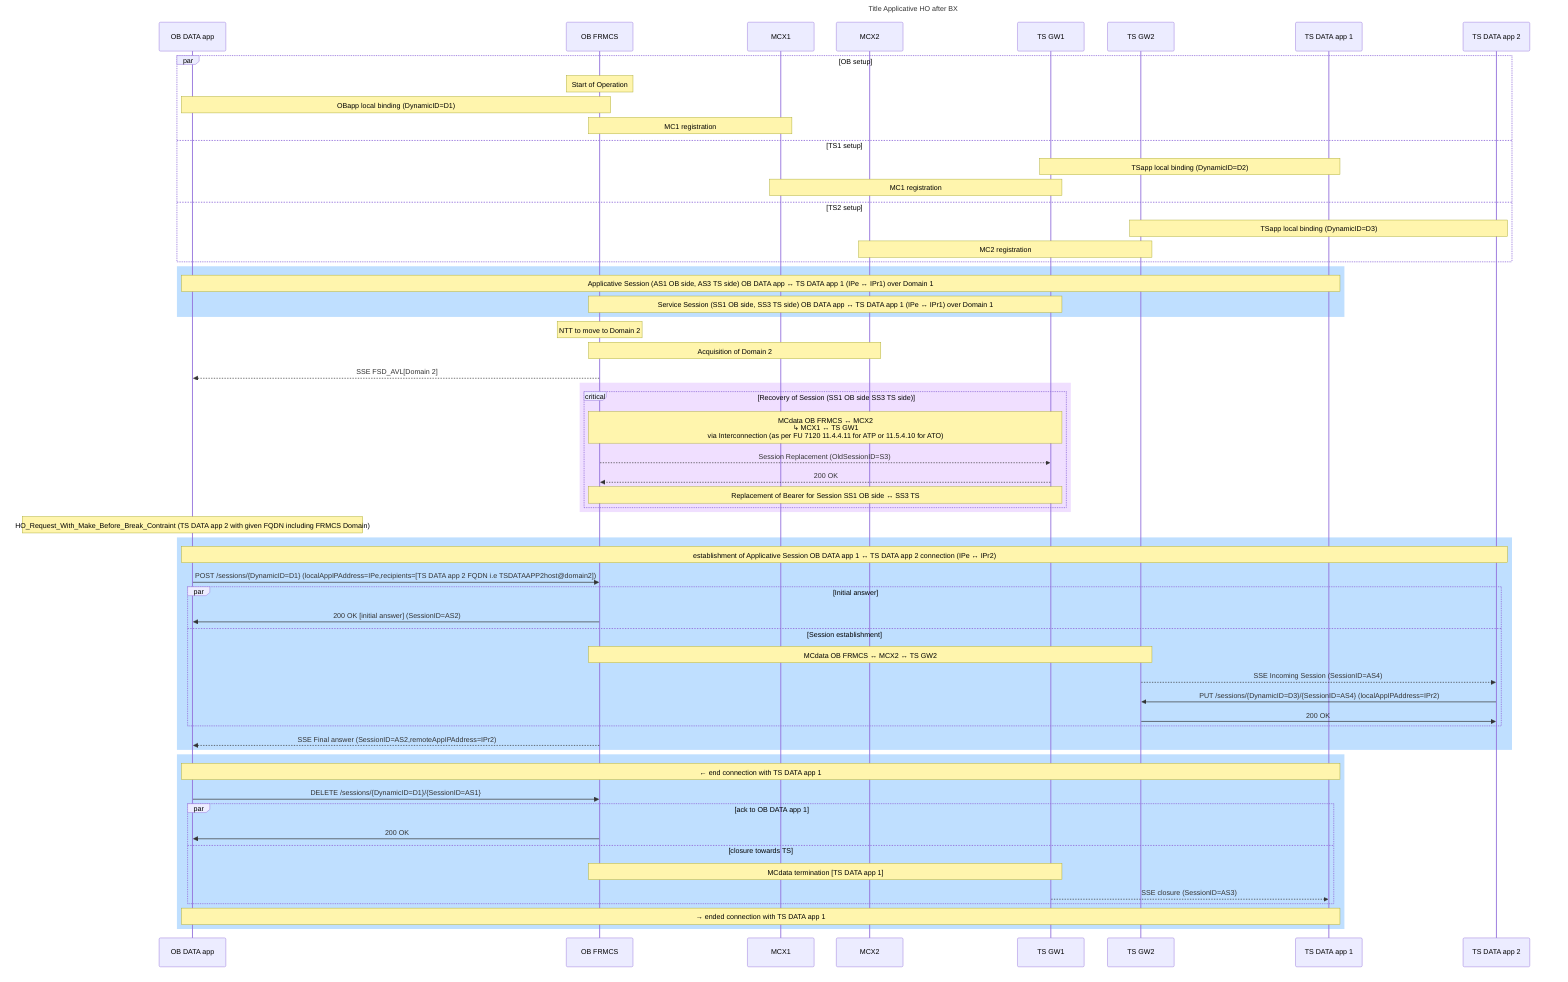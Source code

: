 sequenceDiagram
Title Title Applicative HO after BX
participant A as OB DATA app
participant O as OB FRMCS
participant M1 as MCX1
participant M2 as MCX2
participant T1 as TS GW1
participant T2 as TS GW2
participant B1 as TS DATA app 1
participant B2 as TS DATA app 2

par OB setup
	Note over O: Start of Operation 
	Note over A,O: OBapp local binding (DynamicID=D1)
	Note over O,M1:	MC1 registration
and TS1 setup
	Note over B1,T1: TSapp local binding (DynamicID=D2)
	Note over T1,M1:	MC1 registration
and TS2 setup
	Note over B2,T2: TSapp local binding (DynamicID=D3)
	Note over T2,M2:	MC2 registration

end

% existing session with B1
rect rgb(191, 223, 255)
Note over A,B1: Applicative Session (AS1 OB side, AS3 TS side)  OB DATA app ↔ TS DATA app 1 (IPe ↔ IPr1) over Domain 1
Note over O,T1: Service Session (SS1 OB side, SS3 TS side)  OB DATA app ↔ TS DATA app 1 (IPe ↔ IPr1) over Domain 1
end
% establishment of session to B2
% NTT to move to domain 2
Note over O: NTT to move to Domain 2
% Domain Change
Note over O,M2: Acquisition of Domain 2
% SSE FSD_AVL
O-->>A: SSE FSD_AVL[Domain 2]
rect rgb(240, 223, 255)
critical Recovery of Session (SS1 OB side SS3 TS side)
	Note over O,T1:	MCdata OB FRMCS ↔ MCX2<br/>↳ MCX1 ↔ TS GW1 <br/> via Interconnection (as per FU 7120 11.4.4.11 for ATP or 11.5.4.10 for ATO)
	O-->>T1:	Session Replacement (OldSessionID=S3)
	T1-->>O:	200 OK
	Note over O,T1: Replacement of Bearer for Session SS1 OB side ↔ SS3 TS
end
end
Note over A:	HO_Request_With_Make_Before_Break_Contraint (TS DATA app 2 with given FQDN including FRMCS Domain)
rect rgb(191, 223, 255)
Note over A,B2: establishment of Applicative Session OB DATA app 1 ↔ TS DATA app 2 connection (IPe ↔ IPr2)
A->>O:	POST /sessions/{DynamicID=D1} (localAppIPAddress=IPe,recipients=[TS DATA app 2 FQDN i.e TSDATAAPP2host@domain2])
par Initial answer
	O->>A:	200 OK [initial answer] (SessionID=AS2)
and Session establishment
	Note over O,T2:	MCdata OB FRMCS ↔ MCX2 ↔ TS GW2
	T2-->>B2:	SSE Incoming Session (SessionID=AS4)
	B2->>T2:	PUT /sessions/{DynamicID=D3}/{SessionID=AS4} (localAppIPAddress=IPr2)
	T2->>B2:	200 OK
end
O-->>A:	SSE Final answer (SessionID=AS2,remoteAppIPAddress=IPr2)	
end
rect rgb(191, 223, 255)
Note over A,B1: ← end connection with TS DATA app 1
A->>O:	DELETE /sessions/{DynamicID=D1}/{SessionID=AS1}
par ack to OB DATA app 1
	O->>A:	200 OK
and closure towards TS
	Note over O,T1:	MCdata termination [TS DATA app 1]
	T1-->>B1: SSE closure (SessionID=AS3)
end
Note over A,B1: → ended connection with TS DATA app 1
end